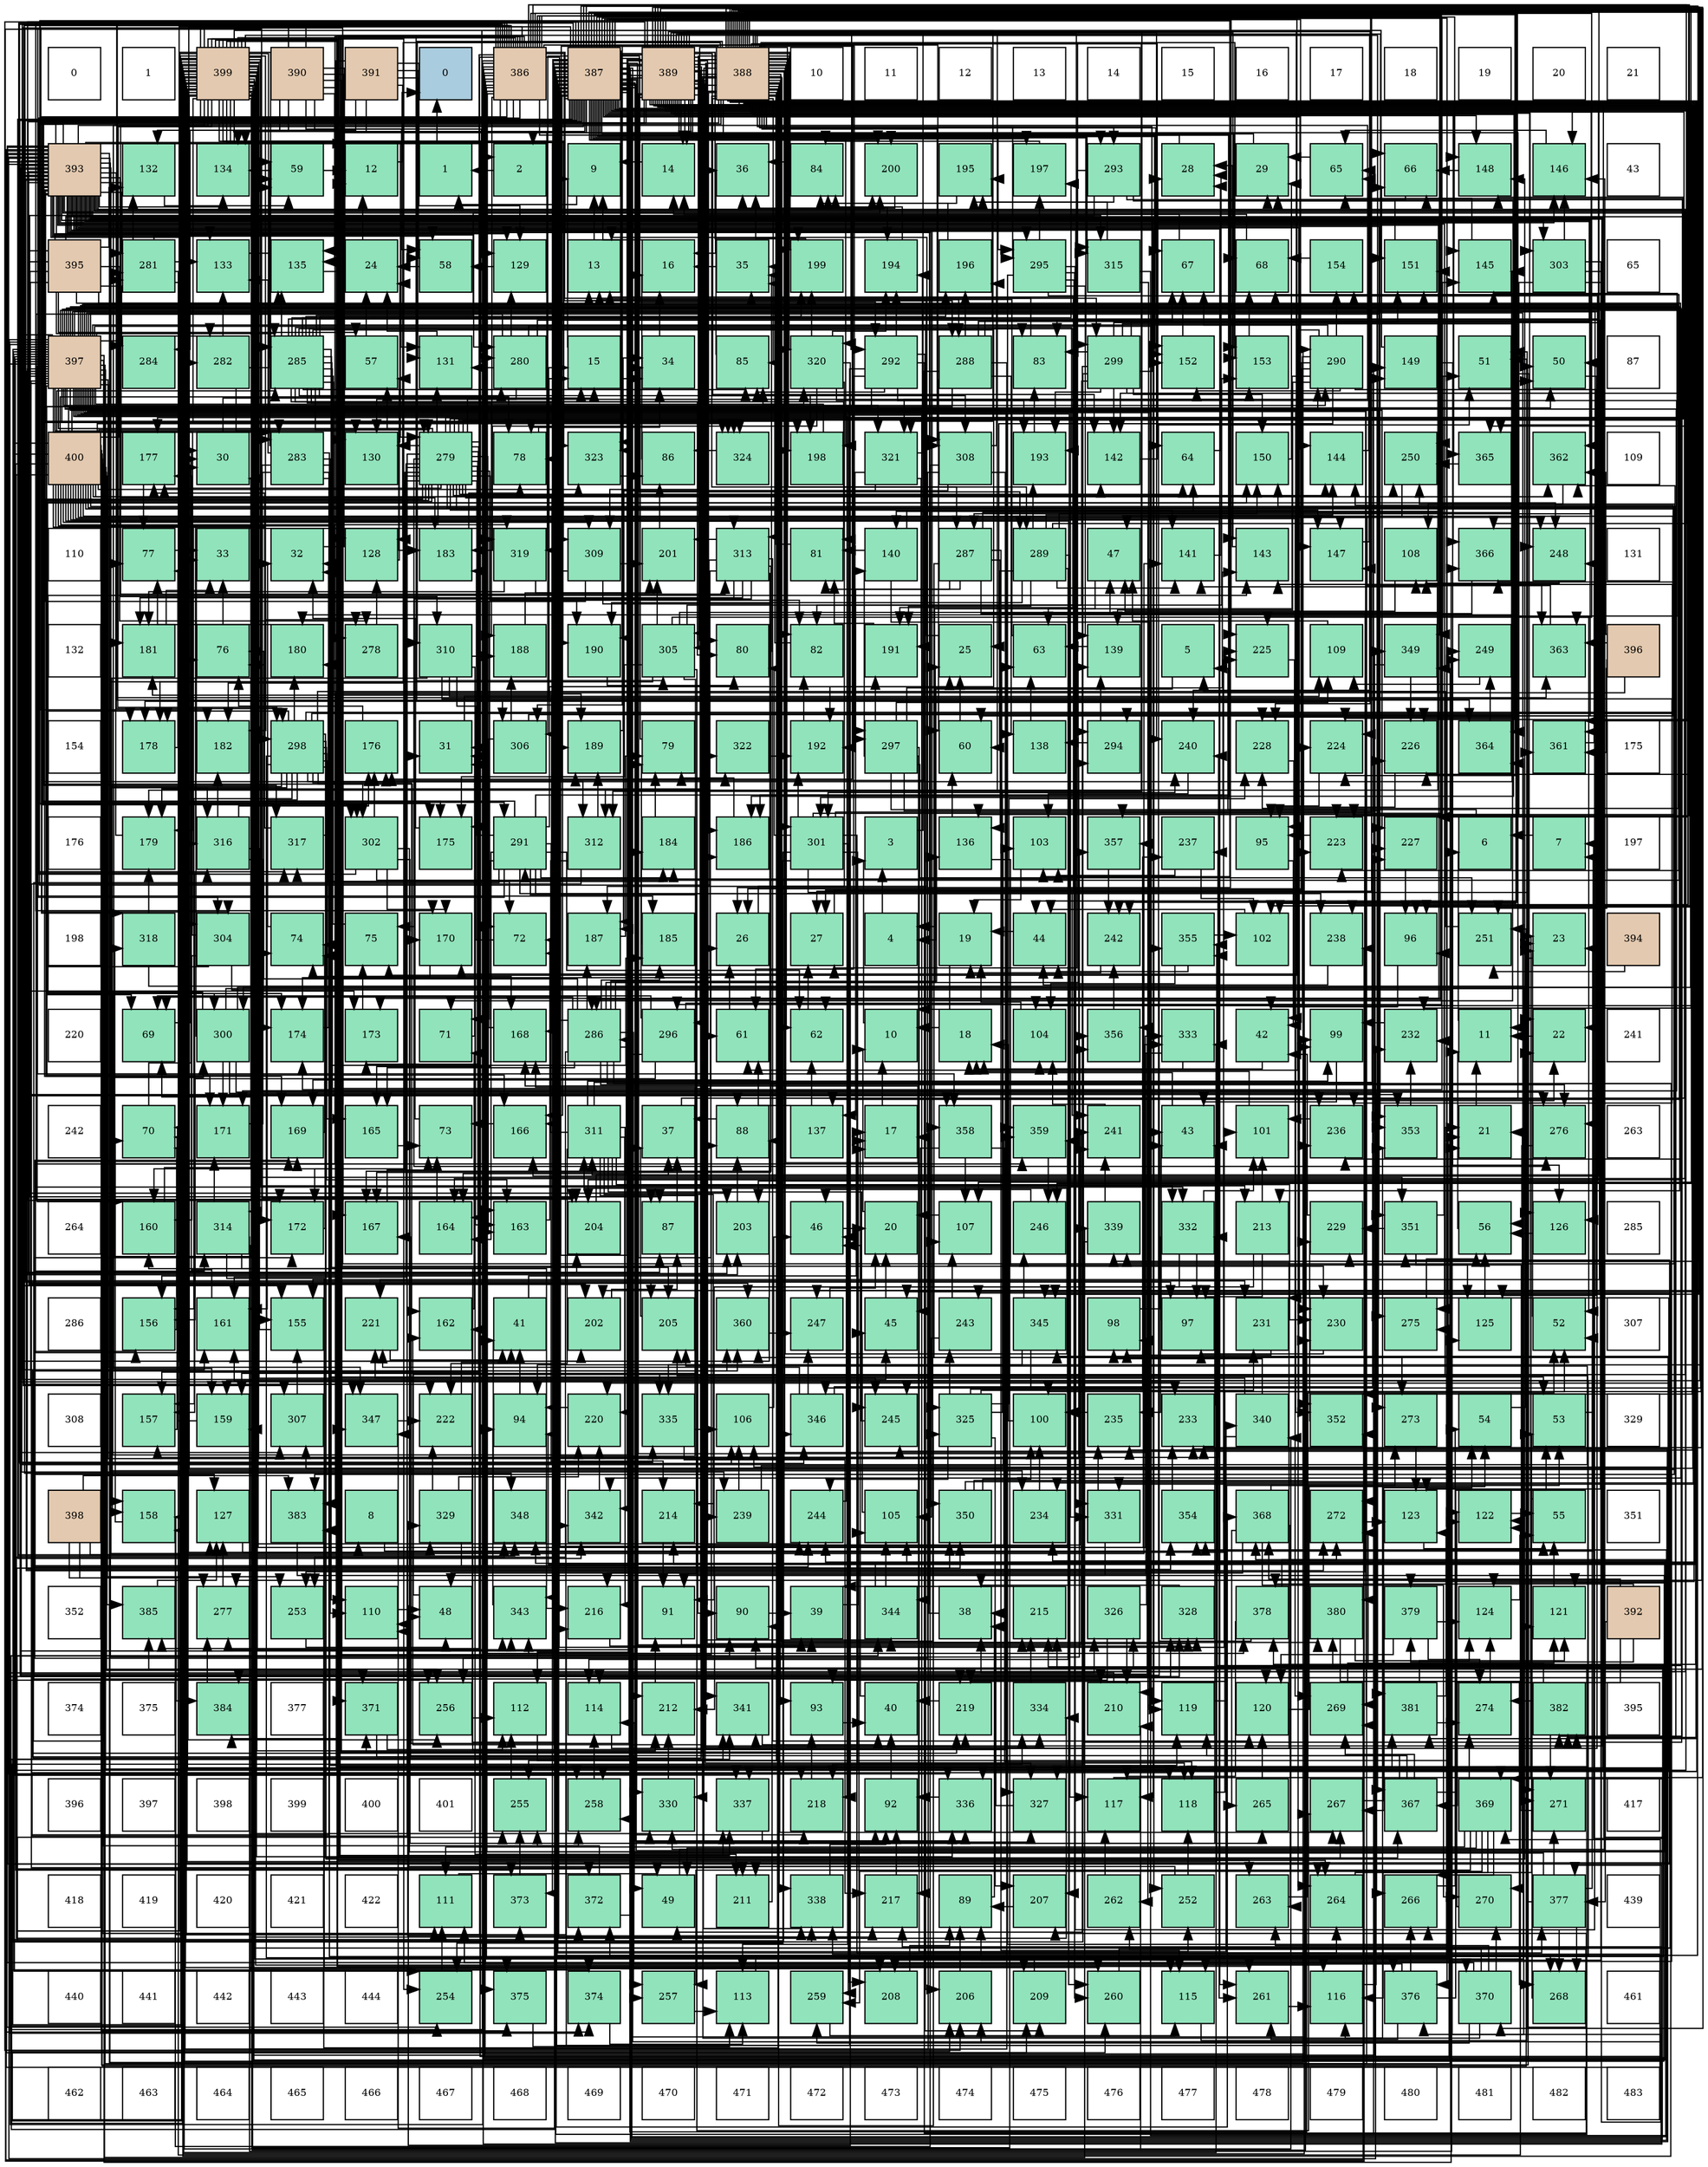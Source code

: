 digraph layout{
 rankdir=TB;
 splines=ortho;
 node [style=filled shape=square fixedsize=true width=0.6];
0[label="0", fontsize=8, fillcolor="#ffffff"];
1[label="1", fontsize=8, fillcolor="#ffffff"];
2[label="399", fontsize=8, fillcolor="#e3c9af"];
3[label="390", fontsize=8, fillcolor="#e3c9af"];
4[label="391", fontsize=8, fillcolor="#e3c9af"];
5[label="0", fontsize=8, fillcolor="#a9ccde"];
6[label="386", fontsize=8, fillcolor="#e3c9af"];
7[label="387", fontsize=8, fillcolor="#e3c9af"];
8[label="389", fontsize=8, fillcolor="#e3c9af"];
9[label="388", fontsize=8, fillcolor="#e3c9af"];
10[label="10", fontsize=8, fillcolor="#ffffff"];
11[label="11", fontsize=8, fillcolor="#ffffff"];
12[label="12", fontsize=8, fillcolor="#ffffff"];
13[label="13", fontsize=8, fillcolor="#ffffff"];
14[label="14", fontsize=8, fillcolor="#ffffff"];
15[label="15", fontsize=8, fillcolor="#ffffff"];
16[label="16", fontsize=8, fillcolor="#ffffff"];
17[label="17", fontsize=8, fillcolor="#ffffff"];
18[label="18", fontsize=8, fillcolor="#ffffff"];
19[label="19", fontsize=8, fillcolor="#ffffff"];
20[label="20", fontsize=8, fillcolor="#ffffff"];
21[label="21", fontsize=8, fillcolor="#ffffff"];
22[label="393", fontsize=8, fillcolor="#e3c9af"];
23[label="132", fontsize=8, fillcolor="#91e3bb"];
24[label="134", fontsize=8, fillcolor="#91e3bb"];
25[label="59", fontsize=8, fillcolor="#91e3bb"];
26[label="12", fontsize=8, fillcolor="#91e3bb"];
27[label="1", fontsize=8, fillcolor="#91e3bb"];
28[label="2", fontsize=8, fillcolor="#91e3bb"];
29[label="9", fontsize=8, fillcolor="#91e3bb"];
30[label="14", fontsize=8, fillcolor="#91e3bb"];
31[label="36", fontsize=8, fillcolor="#91e3bb"];
32[label="84", fontsize=8, fillcolor="#91e3bb"];
33[label="200", fontsize=8, fillcolor="#91e3bb"];
34[label="195", fontsize=8, fillcolor="#91e3bb"];
35[label="197", fontsize=8, fillcolor="#91e3bb"];
36[label="293", fontsize=8, fillcolor="#91e3bb"];
37[label="28", fontsize=8, fillcolor="#91e3bb"];
38[label="29", fontsize=8, fillcolor="#91e3bb"];
39[label="65", fontsize=8, fillcolor="#91e3bb"];
40[label="66", fontsize=8, fillcolor="#91e3bb"];
41[label="148", fontsize=8, fillcolor="#91e3bb"];
42[label="146", fontsize=8, fillcolor="#91e3bb"];
43[label="43", fontsize=8, fillcolor="#ffffff"];
44[label="395", fontsize=8, fillcolor="#e3c9af"];
45[label="281", fontsize=8, fillcolor="#91e3bb"];
46[label="133", fontsize=8, fillcolor="#91e3bb"];
47[label="135", fontsize=8, fillcolor="#91e3bb"];
48[label="24", fontsize=8, fillcolor="#91e3bb"];
49[label="58", fontsize=8, fillcolor="#91e3bb"];
50[label="129", fontsize=8, fillcolor="#91e3bb"];
51[label="13", fontsize=8, fillcolor="#91e3bb"];
52[label="16", fontsize=8, fillcolor="#91e3bb"];
53[label="35", fontsize=8, fillcolor="#91e3bb"];
54[label="199", fontsize=8, fillcolor="#91e3bb"];
55[label="194", fontsize=8, fillcolor="#91e3bb"];
56[label="196", fontsize=8, fillcolor="#91e3bb"];
57[label="295", fontsize=8, fillcolor="#91e3bb"];
58[label="315", fontsize=8, fillcolor="#91e3bb"];
59[label="67", fontsize=8, fillcolor="#91e3bb"];
60[label="68", fontsize=8, fillcolor="#91e3bb"];
61[label="154", fontsize=8, fillcolor="#91e3bb"];
62[label="151", fontsize=8, fillcolor="#91e3bb"];
63[label="145", fontsize=8, fillcolor="#91e3bb"];
64[label="303", fontsize=8, fillcolor="#91e3bb"];
65[label="65", fontsize=8, fillcolor="#ffffff"];
66[label="397", fontsize=8, fillcolor="#e3c9af"];
67[label="284", fontsize=8, fillcolor="#91e3bb"];
68[label="282", fontsize=8, fillcolor="#91e3bb"];
69[label="285", fontsize=8, fillcolor="#91e3bb"];
70[label="57", fontsize=8, fillcolor="#91e3bb"];
71[label="131", fontsize=8, fillcolor="#91e3bb"];
72[label="280", fontsize=8, fillcolor="#91e3bb"];
73[label="15", fontsize=8, fillcolor="#91e3bb"];
74[label="34", fontsize=8, fillcolor="#91e3bb"];
75[label="85", fontsize=8, fillcolor="#91e3bb"];
76[label="320", fontsize=8, fillcolor="#91e3bb"];
77[label="292", fontsize=8, fillcolor="#91e3bb"];
78[label="288", fontsize=8, fillcolor="#91e3bb"];
79[label="83", fontsize=8, fillcolor="#91e3bb"];
80[label="299", fontsize=8, fillcolor="#91e3bb"];
81[label="152", fontsize=8, fillcolor="#91e3bb"];
82[label="153", fontsize=8, fillcolor="#91e3bb"];
83[label="290", fontsize=8, fillcolor="#91e3bb"];
84[label="149", fontsize=8, fillcolor="#91e3bb"];
85[label="51", fontsize=8, fillcolor="#91e3bb"];
86[label="50", fontsize=8, fillcolor="#91e3bb"];
87[label="87", fontsize=8, fillcolor="#ffffff"];
88[label="400", fontsize=8, fillcolor="#e3c9af"];
89[label="177", fontsize=8, fillcolor="#91e3bb"];
90[label="30", fontsize=8, fillcolor="#91e3bb"];
91[label="283", fontsize=8, fillcolor="#91e3bb"];
92[label="130", fontsize=8, fillcolor="#91e3bb"];
93[label="279", fontsize=8, fillcolor="#91e3bb"];
94[label="78", fontsize=8, fillcolor="#91e3bb"];
95[label="323", fontsize=8, fillcolor="#91e3bb"];
96[label="86", fontsize=8, fillcolor="#91e3bb"];
97[label="324", fontsize=8, fillcolor="#91e3bb"];
98[label="198", fontsize=8, fillcolor="#91e3bb"];
99[label="321", fontsize=8, fillcolor="#91e3bb"];
100[label="308", fontsize=8, fillcolor="#91e3bb"];
101[label="193", fontsize=8, fillcolor="#91e3bb"];
102[label="142", fontsize=8, fillcolor="#91e3bb"];
103[label="64", fontsize=8, fillcolor="#91e3bb"];
104[label="150", fontsize=8, fillcolor="#91e3bb"];
105[label="144", fontsize=8, fillcolor="#91e3bb"];
106[label="250", fontsize=8, fillcolor="#91e3bb"];
107[label="365", fontsize=8, fillcolor="#91e3bb"];
108[label="362", fontsize=8, fillcolor="#91e3bb"];
109[label="109", fontsize=8, fillcolor="#ffffff"];
110[label="110", fontsize=8, fillcolor="#ffffff"];
111[label="77", fontsize=8, fillcolor="#91e3bb"];
112[label="33", fontsize=8, fillcolor="#91e3bb"];
113[label="32", fontsize=8, fillcolor="#91e3bb"];
114[label="128", fontsize=8, fillcolor="#91e3bb"];
115[label="183", fontsize=8, fillcolor="#91e3bb"];
116[label="319", fontsize=8, fillcolor="#91e3bb"];
117[label="309", fontsize=8, fillcolor="#91e3bb"];
118[label="201", fontsize=8, fillcolor="#91e3bb"];
119[label="313", fontsize=8, fillcolor="#91e3bb"];
120[label="81", fontsize=8, fillcolor="#91e3bb"];
121[label="140", fontsize=8, fillcolor="#91e3bb"];
122[label="287", fontsize=8, fillcolor="#91e3bb"];
123[label="289", fontsize=8, fillcolor="#91e3bb"];
124[label="47", fontsize=8, fillcolor="#91e3bb"];
125[label="141", fontsize=8, fillcolor="#91e3bb"];
126[label="143", fontsize=8, fillcolor="#91e3bb"];
127[label="147", fontsize=8, fillcolor="#91e3bb"];
128[label="108", fontsize=8, fillcolor="#91e3bb"];
129[label="366", fontsize=8, fillcolor="#91e3bb"];
130[label="248", fontsize=8, fillcolor="#91e3bb"];
131[label="131", fontsize=8, fillcolor="#ffffff"];
132[label="132", fontsize=8, fillcolor="#ffffff"];
133[label="181", fontsize=8, fillcolor="#91e3bb"];
134[label="76", fontsize=8, fillcolor="#91e3bb"];
135[label="180", fontsize=8, fillcolor="#91e3bb"];
136[label="278", fontsize=8, fillcolor="#91e3bb"];
137[label="310", fontsize=8, fillcolor="#91e3bb"];
138[label="188", fontsize=8, fillcolor="#91e3bb"];
139[label="190", fontsize=8, fillcolor="#91e3bb"];
140[label="305", fontsize=8, fillcolor="#91e3bb"];
141[label="80", fontsize=8, fillcolor="#91e3bb"];
142[label="82", fontsize=8, fillcolor="#91e3bb"];
143[label="191", fontsize=8, fillcolor="#91e3bb"];
144[label="25", fontsize=8, fillcolor="#91e3bb"];
145[label="63", fontsize=8, fillcolor="#91e3bb"];
146[label="139", fontsize=8, fillcolor="#91e3bb"];
147[label="5", fontsize=8, fillcolor="#91e3bb"];
148[label="225", fontsize=8, fillcolor="#91e3bb"];
149[label="109", fontsize=8, fillcolor="#91e3bb"];
150[label="349", fontsize=8, fillcolor="#91e3bb"];
151[label="249", fontsize=8, fillcolor="#91e3bb"];
152[label="363", fontsize=8, fillcolor="#91e3bb"];
153[label="396", fontsize=8, fillcolor="#e3c9af"];
154[label="154", fontsize=8, fillcolor="#ffffff"];
155[label="178", fontsize=8, fillcolor="#91e3bb"];
156[label="182", fontsize=8, fillcolor="#91e3bb"];
157[label="298", fontsize=8, fillcolor="#91e3bb"];
158[label="176", fontsize=8, fillcolor="#91e3bb"];
159[label="31", fontsize=8, fillcolor="#91e3bb"];
160[label="306", fontsize=8, fillcolor="#91e3bb"];
161[label="189", fontsize=8, fillcolor="#91e3bb"];
162[label="79", fontsize=8, fillcolor="#91e3bb"];
163[label="322", fontsize=8, fillcolor="#91e3bb"];
164[label="192", fontsize=8, fillcolor="#91e3bb"];
165[label="297", fontsize=8, fillcolor="#91e3bb"];
166[label="60", fontsize=8, fillcolor="#91e3bb"];
167[label="138", fontsize=8, fillcolor="#91e3bb"];
168[label="294", fontsize=8, fillcolor="#91e3bb"];
169[label="240", fontsize=8, fillcolor="#91e3bb"];
170[label="228", fontsize=8, fillcolor="#91e3bb"];
171[label="224", fontsize=8, fillcolor="#91e3bb"];
172[label="226", fontsize=8, fillcolor="#91e3bb"];
173[label="364", fontsize=8, fillcolor="#91e3bb"];
174[label="361", fontsize=8, fillcolor="#91e3bb"];
175[label="175", fontsize=8, fillcolor="#ffffff"];
176[label="176", fontsize=8, fillcolor="#ffffff"];
177[label="179", fontsize=8, fillcolor="#91e3bb"];
178[label="316", fontsize=8, fillcolor="#91e3bb"];
179[label="317", fontsize=8, fillcolor="#91e3bb"];
180[label="302", fontsize=8, fillcolor="#91e3bb"];
181[label="175", fontsize=8, fillcolor="#91e3bb"];
182[label="291", fontsize=8, fillcolor="#91e3bb"];
183[label="312", fontsize=8, fillcolor="#91e3bb"];
184[label="184", fontsize=8, fillcolor="#91e3bb"];
185[label="186", fontsize=8, fillcolor="#91e3bb"];
186[label="301", fontsize=8, fillcolor="#91e3bb"];
187[label="3", fontsize=8, fillcolor="#91e3bb"];
188[label="136", fontsize=8, fillcolor="#91e3bb"];
189[label="103", fontsize=8, fillcolor="#91e3bb"];
190[label="357", fontsize=8, fillcolor="#91e3bb"];
191[label="237", fontsize=8, fillcolor="#91e3bb"];
192[label="95", fontsize=8, fillcolor="#91e3bb"];
193[label="223", fontsize=8, fillcolor="#91e3bb"];
194[label="227", fontsize=8, fillcolor="#91e3bb"];
195[label="6", fontsize=8, fillcolor="#91e3bb"];
196[label="7", fontsize=8, fillcolor="#91e3bb"];
197[label="197", fontsize=8, fillcolor="#ffffff"];
198[label="198", fontsize=8, fillcolor="#ffffff"];
199[label="318", fontsize=8, fillcolor="#91e3bb"];
200[label="304", fontsize=8, fillcolor="#91e3bb"];
201[label="74", fontsize=8, fillcolor="#91e3bb"];
202[label="75", fontsize=8, fillcolor="#91e3bb"];
203[label="170", fontsize=8, fillcolor="#91e3bb"];
204[label="72", fontsize=8, fillcolor="#91e3bb"];
205[label="187", fontsize=8, fillcolor="#91e3bb"];
206[label="185", fontsize=8, fillcolor="#91e3bb"];
207[label="26", fontsize=8, fillcolor="#91e3bb"];
208[label="27", fontsize=8, fillcolor="#91e3bb"];
209[label="4", fontsize=8, fillcolor="#91e3bb"];
210[label="19", fontsize=8, fillcolor="#91e3bb"];
211[label="44", fontsize=8, fillcolor="#91e3bb"];
212[label="242", fontsize=8, fillcolor="#91e3bb"];
213[label="355", fontsize=8, fillcolor="#91e3bb"];
214[label="102", fontsize=8, fillcolor="#91e3bb"];
215[label="238", fontsize=8, fillcolor="#91e3bb"];
216[label="96", fontsize=8, fillcolor="#91e3bb"];
217[label="251", fontsize=8, fillcolor="#91e3bb"];
218[label="23", fontsize=8, fillcolor="#91e3bb"];
219[label="394", fontsize=8, fillcolor="#e3c9af"];
220[label="220", fontsize=8, fillcolor="#ffffff"];
221[label="69", fontsize=8, fillcolor="#91e3bb"];
222[label="300", fontsize=8, fillcolor="#91e3bb"];
223[label="174", fontsize=8, fillcolor="#91e3bb"];
224[label="173", fontsize=8, fillcolor="#91e3bb"];
225[label="71", fontsize=8, fillcolor="#91e3bb"];
226[label="168", fontsize=8, fillcolor="#91e3bb"];
227[label="286", fontsize=8, fillcolor="#91e3bb"];
228[label="296", fontsize=8, fillcolor="#91e3bb"];
229[label="61", fontsize=8, fillcolor="#91e3bb"];
230[label="62", fontsize=8, fillcolor="#91e3bb"];
231[label="10", fontsize=8, fillcolor="#91e3bb"];
232[label="18", fontsize=8, fillcolor="#91e3bb"];
233[label="104", fontsize=8, fillcolor="#91e3bb"];
234[label="356", fontsize=8, fillcolor="#91e3bb"];
235[label="333", fontsize=8, fillcolor="#91e3bb"];
236[label="42", fontsize=8, fillcolor="#91e3bb"];
237[label="99", fontsize=8, fillcolor="#91e3bb"];
238[label="232", fontsize=8, fillcolor="#91e3bb"];
239[label="11", fontsize=8, fillcolor="#91e3bb"];
240[label="22", fontsize=8, fillcolor="#91e3bb"];
241[label="241", fontsize=8, fillcolor="#ffffff"];
242[label="242", fontsize=8, fillcolor="#ffffff"];
243[label="70", fontsize=8, fillcolor="#91e3bb"];
244[label="171", fontsize=8, fillcolor="#91e3bb"];
245[label="169", fontsize=8, fillcolor="#91e3bb"];
246[label="165", fontsize=8, fillcolor="#91e3bb"];
247[label="73", fontsize=8, fillcolor="#91e3bb"];
248[label="166", fontsize=8, fillcolor="#91e3bb"];
249[label="311", fontsize=8, fillcolor="#91e3bb"];
250[label="37", fontsize=8, fillcolor="#91e3bb"];
251[label="88", fontsize=8, fillcolor="#91e3bb"];
252[label="137", fontsize=8, fillcolor="#91e3bb"];
253[label="17", fontsize=8, fillcolor="#91e3bb"];
254[label="358", fontsize=8, fillcolor="#91e3bb"];
255[label="359", fontsize=8, fillcolor="#91e3bb"];
256[label="241", fontsize=8, fillcolor="#91e3bb"];
257[label="43", fontsize=8, fillcolor="#91e3bb"];
258[label="101", fontsize=8, fillcolor="#91e3bb"];
259[label="236", fontsize=8, fillcolor="#91e3bb"];
260[label="353", fontsize=8, fillcolor="#91e3bb"];
261[label="21", fontsize=8, fillcolor="#91e3bb"];
262[label="276", fontsize=8, fillcolor="#91e3bb"];
263[label="263", fontsize=8, fillcolor="#ffffff"];
264[label="264", fontsize=8, fillcolor="#ffffff"];
265[label="160", fontsize=8, fillcolor="#91e3bb"];
266[label="314", fontsize=8, fillcolor="#91e3bb"];
267[label="172", fontsize=8, fillcolor="#91e3bb"];
268[label="167", fontsize=8, fillcolor="#91e3bb"];
269[label="164", fontsize=8, fillcolor="#91e3bb"];
270[label="163", fontsize=8, fillcolor="#91e3bb"];
271[label="204", fontsize=8, fillcolor="#91e3bb"];
272[label="87", fontsize=8, fillcolor="#91e3bb"];
273[label="203", fontsize=8, fillcolor="#91e3bb"];
274[label="46", fontsize=8, fillcolor="#91e3bb"];
275[label="20", fontsize=8, fillcolor="#91e3bb"];
276[label="107", fontsize=8, fillcolor="#91e3bb"];
277[label="246", fontsize=8, fillcolor="#91e3bb"];
278[label="339", fontsize=8, fillcolor="#91e3bb"];
279[label="332", fontsize=8, fillcolor="#91e3bb"];
280[label="213", fontsize=8, fillcolor="#91e3bb"];
281[label="229", fontsize=8, fillcolor="#91e3bb"];
282[label="351", fontsize=8, fillcolor="#91e3bb"];
283[label="56", fontsize=8, fillcolor="#91e3bb"];
284[label="126", fontsize=8, fillcolor="#91e3bb"];
285[label="285", fontsize=8, fillcolor="#ffffff"];
286[label="286", fontsize=8, fillcolor="#ffffff"];
287[label="156", fontsize=8, fillcolor="#91e3bb"];
288[label="161", fontsize=8, fillcolor="#91e3bb"];
289[label="155", fontsize=8, fillcolor="#91e3bb"];
290[label="221", fontsize=8, fillcolor="#91e3bb"];
291[label="162", fontsize=8, fillcolor="#91e3bb"];
292[label="41", fontsize=8, fillcolor="#91e3bb"];
293[label="202", fontsize=8, fillcolor="#91e3bb"];
294[label="205", fontsize=8, fillcolor="#91e3bb"];
295[label="360", fontsize=8, fillcolor="#91e3bb"];
296[label="247", fontsize=8, fillcolor="#91e3bb"];
297[label="45", fontsize=8, fillcolor="#91e3bb"];
298[label="243", fontsize=8, fillcolor="#91e3bb"];
299[label="345", fontsize=8, fillcolor="#91e3bb"];
300[label="98", fontsize=8, fillcolor="#91e3bb"];
301[label="97", fontsize=8, fillcolor="#91e3bb"];
302[label="231", fontsize=8, fillcolor="#91e3bb"];
303[label="230", fontsize=8, fillcolor="#91e3bb"];
304[label="275", fontsize=8, fillcolor="#91e3bb"];
305[label="125", fontsize=8, fillcolor="#91e3bb"];
306[label="52", fontsize=8, fillcolor="#91e3bb"];
307[label="307", fontsize=8, fillcolor="#ffffff"];
308[label="308", fontsize=8, fillcolor="#ffffff"];
309[label="157", fontsize=8, fillcolor="#91e3bb"];
310[label="159", fontsize=8, fillcolor="#91e3bb"];
311[label="307", fontsize=8, fillcolor="#91e3bb"];
312[label="347", fontsize=8, fillcolor="#91e3bb"];
313[label="222", fontsize=8, fillcolor="#91e3bb"];
314[label="94", fontsize=8, fillcolor="#91e3bb"];
315[label="220", fontsize=8, fillcolor="#91e3bb"];
316[label="335", fontsize=8, fillcolor="#91e3bb"];
317[label="106", fontsize=8, fillcolor="#91e3bb"];
318[label="346", fontsize=8, fillcolor="#91e3bb"];
319[label="245", fontsize=8, fillcolor="#91e3bb"];
320[label="325", fontsize=8, fillcolor="#91e3bb"];
321[label="100", fontsize=8, fillcolor="#91e3bb"];
322[label="235", fontsize=8, fillcolor="#91e3bb"];
323[label="233", fontsize=8, fillcolor="#91e3bb"];
324[label="340", fontsize=8, fillcolor="#91e3bb"];
325[label="352", fontsize=8, fillcolor="#91e3bb"];
326[label="273", fontsize=8, fillcolor="#91e3bb"];
327[label="54", fontsize=8, fillcolor="#91e3bb"];
328[label="53", fontsize=8, fillcolor="#91e3bb"];
329[label="329", fontsize=8, fillcolor="#ffffff"];
330[label="398", fontsize=8, fillcolor="#e3c9af"];
331[label="158", fontsize=8, fillcolor="#91e3bb"];
332[label="127", fontsize=8, fillcolor="#91e3bb"];
333[label="383", fontsize=8, fillcolor="#91e3bb"];
334[label="8", fontsize=8, fillcolor="#91e3bb"];
335[label="329", fontsize=8, fillcolor="#91e3bb"];
336[label="348", fontsize=8, fillcolor="#91e3bb"];
337[label="342", fontsize=8, fillcolor="#91e3bb"];
338[label="214", fontsize=8, fillcolor="#91e3bb"];
339[label="239", fontsize=8, fillcolor="#91e3bb"];
340[label="244", fontsize=8, fillcolor="#91e3bb"];
341[label="105", fontsize=8, fillcolor="#91e3bb"];
342[label="350", fontsize=8, fillcolor="#91e3bb"];
343[label="234", fontsize=8, fillcolor="#91e3bb"];
344[label="331", fontsize=8, fillcolor="#91e3bb"];
345[label="354", fontsize=8, fillcolor="#91e3bb"];
346[label="368", fontsize=8, fillcolor="#91e3bb"];
347[label="272", fontsize=8, fillcolor="#91e3bb"];
348[label="123", fontsize=8, fillcolor="#91e3bb"];
349[label="122", fontsize=8, fillcolor="#91e3bb"];
350[label="55", fontsize=8, fillcolor="#91e3bb"];
351[label="351", fontsize=8, fillcolor="#ffffff"];
352[label="352", fontsize=8, fillcolor="#ffffff"];
353[label="385", fontsize=8, fillcolor="#91e3bb"];
354[label="277", fontsize=8, fillcolor="#91e3bb"];
355[label="253", fontsize=8, fillcolor="#91e3bb"];
356[label="110", fontsize=8, fillcolor="#91e3bb"];
357[label="48", fontsize=8, fillcolor="#91e3bb"];
358[label="343", fontsize=8, fillcolor="#91e3bb"];
359[label="216", fontsize=8, fillcolor="#91e3bb"];
360[label="91", fontsize=8, fillcolor="#91e3bb"];
361[label="90", fontsize=8, fillcolor="#91e3bb"];
362[label="39", fontsize=8, fillcolor="#91e3bb"];
363[label="344", fontsize=8, fillcolor="#91e3bb"];
364[label="38", fontsize=8, fillcolor="#91e3bb"];
365[label="215", fontsize=8, fillcolor="#91e3bb"];
366[label="326", fontsize=8, fillcolor="#91e3bb"];
367[label="328", fontsize=8, fillcolor="#91e3bb"];
368[label="378", fontsize=8, fillcolor="#91e3bb"];
369[label="380", fontsize=8, fillcolor="#91e3bb"];
370[label="379", fontsize=8, fillcolor="#91e3bb"];
371[label="124", fontsize=8, fillcolor="#91e3bb"];
372[label="121", fontsize=8, fillcolor="#91e3bb"];
373[label="392", fontsize=8, fillcolor="#e3c9af"];
374[label="374", fontsize=8, fillcolor="#ffffff"];
375[label="375", fontsize=8, fillcolor="#ffffff"];
376[label="384", fontsize=8, fillcolor="#91e3bb"];
377[label="377", fontsize=8, fillcolor="#ffffff"];
378[label="371", fontsize=8, fillcolor="#91e3bb"];
379[label="256", fontsize=8, fillcolor="#91e3bb"];
380[label="112", fontsize=8, fillcolor="#91e3bb"];
381[label="114", fontsize=8, fillcolor="#91e3bb"];
382[label="212", fontsize=8, fillcolor="#91e3bb"];
383[label="341", fontsize=8, fillcolor="#91e3bb"];
384[label="93", fontsize=8, fillcolor="#91e3bb"];
385[label="40", fontsize=8, fillcolor="#91e3bb"];
386[label="219", fontsize=8, fillcolor="#91e3bb"];
387[label="334", fontsize=8, fillcolor="#91e3bb"];
388[label="210", fontsize=8, fillcolor="#91e3bb"];
389[label="119", fontsize=8, fillcolor="#91e3bb"];
390[label="120", fontsize=8, fillcolor="#91e3bb"];
391[label="269", fontsize=8, fillcolor="#91e3bb"];
392[label="381", fontsize=8, fillcolor="#91e3bb"];
393[label="274", fontsize=8, fillcolor="#91e3bb"];
394[label="382", fontsize=8, fillcolor="#91e3bb"];
395[label="395", fontsize=8, fillcolor="#ffffff"];
396[label="396", fontsize=8, fillcolor="#ffffff"];
397[label="397", fontsize=8, fillcolor="#ffffff"];
398[label="398", fontsize=8, fillcolor="#ffffff"];
399[label="399", fontsize=8, fillcolor="#ffffff"];
400[label="400", fontsize=8, fillcolor="#ffffff"];
401[label="401", fontsize=8, fillcolor="#ffffff"];
402[label="255", fontsize=8, fillcolor="#91e3bb"];
403[label="258", fontsize=8, fillcolor="#91e3bb"];
404[label="330", fontsize=8, fillcolor="#91e3bb"];
405[label="337", fontsize=8, fillcolor="#91e3bb"];
406[label="218", fontsize=8, fillcolor="#91e3bb"];
407[label="92", fontsize=8, fillcolor="#91e3bb"];
408[label="336", fontsize=8, fillcolor="#91e3bb"];
409[label="327", fontsize=8, fillcolor="#91e3bb"];
410[label="117", fontsize=8, fillcolor="#91e3bb"];
411[label="118", fontsize=8, fillcolor="#91e3bb"];
412[label="265", fontsize=8, fillcolor="#91e3bb"];
413[label="267", fontsize=8, fillcolor="#91e3bb"];
414[label="367", fontsize=8, fillcolor="#91e3bb"];
415[label="369", fontsize=8, fillcolor="#91e3bb"];
416[label="271", fontsize=8, fillcolor="#91e3bb"];
417[label="417", fontsize=8, fillcolor="#ffffff"];
418[label="418", fontsize=8, fillcolor="#ffffff"];
419[label="419", fontsize=8, fillcolor="#ffffff"];
420[label="420", fontsize=8, fillcolor="#ffffff"];
421[label="421", fontsize=8, fillcolor="#ffffff"];
422[label="422", fontsize=8, fillcolor="#ffffff"];
423[label="111", fontsize=8, fillcolor="#91e3bb"];
424[label="373", fontsize=8, fillcolor="#91e3bb"];
425[label="372", fontsize=8, fillcolor="#91e3bb"];
426[label="49", fontsize=8, fillcolor="#91e3bb"];
427[label="211", fontsize=8, fillcolor="#91e3bb"];
428[label="338", fontsize=8, fillcolor="#91e3bb"];
429[label="217", fontsize=8, fillcolor="#91e3bb"];
430[label="89", fontsize=8, fillcolor="#91e3bb"];
431[label="207", fontsize=8, fillcolor="#91e3bb"];
432[label="262", fontsize=8, fillcolor="#91e3bb"];
433[label="252", fontsize=8, fillcolor="#91e3bb"];
434[label="263", fontsize=8, fillcolor="#91e3bb"];
435[label="264", fontsize=8, fillcolor="#91e3bb"];
436[label="266", fontsize=8, fillcolor="#91e3bb"];
437[label="270", fontsize=8, fillcolor="#91e3bb"];
438[label="377", fontsize=8, fillcolor="#91e3bb"];
439[label="439", fontsize=8, fillcolor="#ffffff"];
440[label="440", fontsize=8, fillcolor="#ffffff"];
441[label="441", fontsize=8, fillcolor="#ffffff"];
442[label="442", fontsize=8, fillcolor="#ffffff"];
443[label="443", fontsize=8, fillcolor="#ffffff"];
444[label="444", fontsize=8, fillcolor="#ffffff"];
445[label="254", fontsize=8, fillcolor="#91e3bb"];
446[label="375", fontsize=8, fillcolor="#91e3bb"];
447[label="374", fontsize=8, fillcolor="#91e3bb"];
448[label="257", fontsize=8, fillcolor="#91e3bb"];
449[label="113", fontsize=8, fillcolor="#91e3bb"];
450[label="259", fontsize=8, fillcolor="#91e3bb"];
451[label="208", fontsize=8, fillcolor="#91e3bb"];
452[label="206", fontsize=8, fillcolor="#91e3bb"];
453[label="209", fontsize=8, fillcolor="#91e3bb"];
454[label="260", fontsize=8, fillcolor="#91e3bb"];
455[label="115", fontsize=8, fillcolor="#91e3bb"];
456[label="261", fontsize=8, fillcolor="#91e3bb"];
457[label="116", fontsize=8, fillcolor="#91e3bb"];
458[label="376", fontsize=8, fillcolor="#91e3bb"];
459[label="370", fontsize=8, fillcolor="#91e3bb"];
460[label="268", fontsize=8, fillcolor="#91e3bb"];
461[label="461", fontsize=8, fillcolor="#ffffff"];
462[label="462", fontsize=8, fillcolor="#ffffff"];
463[label="463", fontsize=8, fillcolor="#ffffff"];
464[label="464", fontsize=8, fillcolor="#ffffff"];
465[label="465", fontsize=8, fillcolor="#ffffff"];
466[label="466", fontsize=8, fillcolor="#ffffff"];
467[label="467", fontsize=8, fillcolor="#ffffff"];
468[label="468", fontsize=8, fillcolor="#ffffff"];
469[label="469", fontsize=8, fillcolor="#ffffff"];
470[label="470", fontsize=8, fillcolor="#ffffff"];
471[label="471", fontsize=8, fillcolor="#ffffff"];
472[label="472", fontsize=8, fillcolor="#ffffff"];
473[label="473", fontsize=8, fillcolor="#ffffff"];
474[label="474", fontsize=8, fillcolor="#ffffff"];
475[label="475", fontsize=8, fillcolor="#ffffff"];
476[label="476", fontsize=8, fillcolor="#ffffff"];
477[label="477", fontsize=8, fillcolor="#ffffff"];
478[label="478", fontsize=8, fillcolor="#ffffff"];
479[label="479", fontsize=8, fillcolor="#ffffff"];
480[label="480", fontsize=8, fillcolor="#ffffff"];
481[label="481", fontsize=8, fillcolor="#ffffff"];
482[label="482", fontsize=8, fillcolor="#ffffff"];
483[label="483", fontsize=8, fillcolor="#ffffff"];
edge [constraint=false, style=vis];27 -> 5;
26 -> 5;
28 -> 27;
29 -> 27;
187 -> 28;
250 -> 28;
209 -> 187;
231 -> 187;
147 -> 209;
124 -> 209;
195 -> 147;
217 -> 147;
196 -> 195;
239 -> 195;
334 -> 196;
333 -> 196;
332 -> 334;
51 -> 29;
30 -> 29;
73 -> 29;
52 -> 29;
253 -> 231;
232 -> 231;
210 -> 231;
275 -> 231;
261 -> 239;
240 -> 239;
218 -> 239;
283 -> 239;
48 -> 26;
25 -> 26;
24 -> 26;
47 -> 26;
144 -> 51;
207 -> 51;
208 -> 51;
145 -> 51;
37 -> 30;
38 -> 30;
59 -> 30;
60 -> 30;
90 -> 73;
159 -> 73;
113 -> 73;
112 -> 73;
74 -> 52;
53 -> 52;
31 -> 52;
96 -> 52;
364 -> 253;
362 -> 253;
385 -> 253;
292 -> 253;
236 -> 232;
257 -> 232;
321 -> 232;
258 -> 232;
211 -> 210;
189 -> 210;
233 -> 210;
212 -> 210;
297 -> 275;
274 -> 275;
276 -> 275;
296 -> 275;
357 -> 261;
426 -> 261;
380 -> 261;
449 -> 261;
86 -> 240;
85 -> 240;
457 -> 240;
410 -> 240;
306 -> 218;
328 -> 218;
327 -> 218;
350 -> 218;
70 -> 48;
49 -> 48;
92 -> 48;
71 -> 48;
166 -> 144;
227 -> 144;
83 -> 144;
182 -> 144;
229 -> 207;
83 -> 207;
7 -> 207;
8 -> 207;
230 -> 208;
83 -> 208;
36 -> 208;
6 -> 208;
103 -> 37;
125 -> 37;
102 -> 37;
126 -> 37;
39 -> 38;
40 -> 38;
104 -> 38;
62 -> 38;
221 -> 90;
243 -> 90;
265 -> 90;
288 -> 90;
225 -> 159;
204 -> 159;
247 -> 159;
226 -> 159;
201 -> 113;
202 -> 113;
223 -> 113;
181 -> 113;
134 -> 112;
111 -> 112;
133 -> 112;
156 -> 112;
94 -> 74;
162 -> 74;
138 -> 74;
161 -> 74;
141 -> 53;
120 -> 53;
142 -> 53;
79 -> 53;
32 -> 31;
75 -> 31;
54 -> 31;
33 -> 31;
272 -> 250;
251 -> 250;
271 -> 250;
294 -> 250;
430 -> 364;
388 -> 364;
409 -> 364;
367 -> 364;
361 -> 362;
360 -> 362;
365 -> 362;
359 -> 362;
407 -> 385;
384 -> 385;
386 -> 385;
383 -> 385;
314 -> 292;
290 -> 292;
313 -> 292;
336 -> 292;
192 -> 236;
216 -> 236;
170 -> 236;
281 -> 236;
301 -> 257;
300 -> 257;
237 -> 257;
323 -> 257;
214 -> 211;
215 -> 211;
213 -> 211;
6 -> 211;
341 -> 297;
254 -> 297;
7 -> 297;
8 -> 297;
317 -> 274;
340 -> 274;
319 -> 274;
277 -> 274;
128 -> 124;
149 -> 124;
106 -> 124;
129 -> 124;
356 -> 357;
355 -> 357;
76 -> 357;
346 -> 357;
423 -> 426;
80 -> 426;
415 -> 426;
378 -> 426;
381 -> 86;
122 -> 86;
438 -> 86;
88 -> 86;
455 -> 85;
454 -> 85;
140 -> 85;
368 -> 85;
411 -> 306;
434 -> 306;
140 -> 306;
438 -> 306;
389 -> 328;
435 -> 328;
91 -> 328;
458 -> 328;
390 -> 327;
436 -> 327;
413 -> 327;
372 -> 350;
349 -> 350;
348 -> 350;
371 -> 350;
305 -> 283;
284 -> 283;
304 -> 283;
262 -> 283;
114 -> 70;
93 -> 70;
44 -> 70;
50 -> 49;
45 -> 49;
3 -> 49;
4 -> 49;
23 -> 25;
46 -> 25;
68 -> 25;
91 -> 25;
188 -> 166;
78 -> 166;
123 -> 166;
66 -> 166;
252 -> 229;
83 -> 229;
77 -> 229;
9 -> 229;
252 -> 230;
83 -> 230;
182 -> 230;
9 -> 230;
167 -> 145;
146 -> 145;
83 -> 145;
228 -> 145;
121 -> 103;
93 -> 103;
9 -> 103;
105 -> 39;
63 -> 39;
42 -> 39;
127 -> 39;
41 -> 40;
84 -> 40;
93 -> 40;
8 -> 40;
81 -> 59;
78 -> 59;
83 -> 59;
9 -> 59;
82 -> 60;
61 -> 60;
180 -> 60;
8 -> 60;
289 -> 221;
93 -> 221;
227 -> 221;
228 -> 221;
287 -> 243;
309 -> 243;
331 -> 243;
310 -> 243;
291 -> 225;
80 -> 225;
117 -> 225;
270 -> 204;
93 -> 204;
157 -> 204;
249 -> 204;
269 -> 247;
246 -> 247;
248 -> 247;
268 -> 247;
245 -> 201;
203 -> 201;
244 -> 201;
267 -> 201;
224 -> 202;
119 -> 202;
7 -> 202;
158 -> 134;
227 -> 134;
182 -> 134;
222 -> 134;
89 -> 111;
155 -> 111;
177 -> 111;
135 -> 111;
115 -> 94;
69 -> 94;
9 -> 94;
8 -> 94;
184 -> 162;
206 -> 162;
185 -> 162;
205 -> 162;
139 -> 141;
69 -> 141;
186 -> 141;
8 -> 141;
121 -> 120;
143 -> 120;
69 -> 120;
122 -> 120;
164 -> 142;
93 -> 142;
80 -> 142;
9 -> 142;
101 -> 79;
69 -> 79;
80 -> 79;
22 -> 79;
55 -> 32;
34 -> 32;
56 -> 32;
35 -> 32;
98 -> 75;
69 -> 75;
77 -> 75;
9 -> 75;
118 -> 96;
95 -> 96;
97 -> 96;
293 -> 272;
91 -> 272;
22 -> 272;
44 -> 272;
273 -> 251;
45 -> 251;
3 -> 251;
44 -> 251;
452 -> 430;
431 -> 430;
451 -> 430;
453 -> 430;
427 -> 361;
249 -> 361;
58 -> 361;
2 -> 361;
382 -> 360;
280 -> 360;
338 -> 360;
235 -> 360;
429 -> 407;
408 -> 407;
405 -> 407;
428 -> 407;
406 -> 384;
366 -> 384;
9 -> 384;
315 -> 314;
358 -> 314;
363 -> 314;
299 -> 314;
193 -> 192;
171 -> 192;
148 -> 192;
172 -> 192;
194 -> 216;
282 -> 216;
7 -> 216;
8 -> 216;
280 -> 301;
303 -> 301;
279 -> 301;
6 -> 301;
302 -> 300;
366 -> 300;
324 -> 300;
238 -> 237;
249 -> 237;
6 -> 237;
2 -> 237;
343 -> 321;
322 -> 321;
342 -> 321;
9 -> 321;
280 -> 258;
259 -> 258;
279 -> 258;
7 -> 258;
191 -> 214;
213 -> 214;
9 -> 214;
8 -> 214;
191 -> 189;
339 -> 189;
169 -> 189;
7 -> 189;
256 -> 233;
235 -> 233;
213 -> 233;
7 -> 233;
298 -> 341;
363 -> 341;
7 -> 341;
8 -> 341;
339 -> 317;
316 -> 317;
6 -> 317;
7 -> 317;
298 -> 276;
254 -> 276;
7 -> 276;
9 -> 276;
130 -> 128;
108 -> 128;
152 -> 128;
151 -> 149;
165 -> 149;
137 -> 149;
433 -> 356;
91 -> 356;
69 -> 356;
414 -> 356;
445 -> 423;
415 -> 423;
459 -> 423;
88 -> 423;
402 -> 380;
379 -> 380;
227 -> 380;
378 -> 380;
448 -> 449;
186 -> 449;
447 -> 449;
446 -> 449;
403 -> 381;
123 -> 381;
438 -> 381;
22 -> 381;
450 -> 455;
227 -> 455;
122 -> 455;
2 -> 455;
456 -> 457;
415 -> 457;
459 -> 457;
2 -> 457;
432 -> 410;
123 -> 410;
368 -> 410;
22 -> 410;
433 -> 411;
93 -> 411;
186 -> 411;
254 -> 411;
121 -> 389;
72 -> 389;
91 -> 389;
414 -> 389;
412 -> 390;
119 -> 390;
370 -> 390;
6 -> 390;
460 -> 372;
391 -> 372;
227 -> 372;
392 -> 372;
437 -> 349;
416 -> 349;
45 -> 349;
414 -> 349;
347 -> 348;
326 -> 348;
80 -> 348;
392 -> 348;
393 -> 371;
370 -> 371;
369 -> 371;
6 -> 371;
188 -> 305;
83 -> 305;
57 -> 305;
84 -> 284;
80 -> 284;
222 -> 284;
354 -> 332;
353 -> 332;
8 -> 332;
330 -> 332;
136 -> 114;
3 -> 114;
4 -> 114;
72 -> 50;
3 -> 50;
4 -> 50;
44 -> 50;
93 -> 92;
72 -> 92;
68 -> 92;
3 -> 92;
93 -> 71;
72 -> 71;
4 -> 71;
22 -> 71;
45 -> 23;
3 -> 23;
44 -> 23;
45 -> 46;
91 -> 46;
67 -> 46;
22 -> 46;
69 -> 24;
3 -> 24;
4 -> 24;
22 -> 24;
69 -> 47;
3 -> 47;
4 -> 47;
44 -> 47;
227 -> 188;
122 -> 188;
66 -> 188;
122 -> 252;
66 -> 252;
78 -> 167;
168 -> 167;
227 -> 146;
83 -> 146;
168 -> 146;
57 -> 146;
165 -> 121;
22 -> 121;
93 -> 125;
123 -> 125;
157 -> 125;
22 -> 125;
93 -> 102;
80 -> 102;
9 -> 102;
22 -> 102;
165 -> 126;
157 -> 126;
222 -> 126;
8 -> 126;
93 -> 105;
123 -> 105;
157 -> 105;
7 -> 105;
93 -> 63;
157 -> 63;
186 -> 63;
8 -> 63;
93 -> 42;
80 -> 42;
180 -> 42;
64 -> 42;
93 -> 127;
123 -> 127;
7 -> 127;
22 -> 127;
93 -> 41;
157 -> 41;
7 -> 41;
8 -> 41;
186 -> 84;
200 -> 84;
123 -> 104;
80 -> 104;
222 -> 104;
200 -> 104;
93 -> 62;
157 -> 62;
80 -> 62;
9 -> 62;
83 -> 81;
7 -> 81;
9 -> 81;
8 -> 81;
93 -> 82;
140 -> 82;
7 -> 82;
9 -> 82;
83 -> 61;
160 -> 61;
93 -> 289;
157 -> 289;
311 -> 289;
6 -> 289;
93 -> 287;
228 -> 287;
157 -> 287;
100 -> 287;
93 -> 309;
182 -> 309;
57 -> 309;
180 -> 309;
157 -> 331;
140 -> 331;
100 -> 331;
6 -> 331;
78 -> 310;
157 -> 310;
140 -> 310;
9 -> 310;
93 -> 265;
78 -> 265;
200 -> 265;
100 -> 265;
93 -> 288;
157 -> 288;
6 -> 288;
7 -> 288;
157 -> 291;
7 -> 291;
9 -> 291;
93 -> 270;
157 -> 270;
160 -> 270;
137 -> 270;
93 -> 269;
182 -> 269;
228 -> 269;
22 -> 269;
227 -> 246;
182 -> 246;
157 -> 246;
93 -> 248;
117 -> 248;
183 -> 248;
7 -> 248;
117 -> 268;
119 -> 268;
6 -> 268;
8 -> 268;
93 -> 226;
157 -> 226;
7 -> 226;
9 -> 226;
93 -> 245;
119 -> 245;
7 -> 245;
8 -> 245;
157 -> 203;
180 -> 203;
7 -> 203;
8 -> 203;
93 -> 244;
77 -> 244;
222 -> 244;
266 -> 244;
93 -> 267;
58 -> 267;
178 -> 267;
7 -> 267;
93 -> 224;
36 -> 224;
22 -> 224;
119 -> 223;
178 -> 223;
7 -> 223;
8 -> 223;
93 -> 181;
140 -> 181;
7 -> 181;
8 -> 181;
78 -> 158;
180 -> 158;
178 -> 158;
8 -> 158;
93 -> 89;
36 -> 89;
200 -> 89;
179 -> 89;
93 -> 155;
77 -> 155;
157 -> 155;
9 -> 155;
93 -> 177;
78 -> 177;
119 -> 177;
199 -> 177;
36 -> 135;
157 -> 135;
179 -> 135;
227 -> 133;
119 -> 133;
116 -> 133;
7 -> 133;
119 -> 156;
178 -> 156;
6 -> 156;
8 -> 156;
69 -> 115;
182 -> 115;
76 -> 115;
22 -> 115;
69 -> 184;
182 -> 184;
228 -> 184;
69 -> 206;
227 -> 206;
6 -> 206;
69 -> 185;
6 -> 185;
9 -> 185;
22 -> 185;
227 -> 205;
100 -> 205;
76 -> 205;
99 -> 205;
69 -> 138;
160 -> 138;
137 -> 138;
69 -> 161;
183 -> 161;
7 -> 161;
9 -> 161;
69 -> 139;
123 -> 139;
7 -> 139;
22 -> 139;
69 -> 143;
123 -> 143;
165 -> 143;
99 -> 143;
69 -> 164;
186 -> 164;
99 -> 164;
163 -> 164;
69 -> 101;
123 -> 101;
80 -> 101;
76 -> 101;
77 -> 55;
76 -> 55;
99 -> 55;
9 -> 55;
69 -> 34;
36 -> 34;
58 -> 34;
69 -> 56;
78 -> 56;
100 -> 56;
69 -> 35;
57 -> 35;
7 -> 35;
69 -> 98;
7 -> 98;
9 -> 98;
22 -> 98;
69 -> 54;
76 -> 54;
9 -> 54;
8 -> 54;
69 -> 33;
7 -> 33;
8 -> 33;
22 -> 33;
140 -> 118;
117 -> 118;
119 -> 118;
116 -> 118;
72 -> 293;
3 -> 293;
44 -> 293;
69 -> 273;
3 -> 273;
22 -> 273;
44 -> 273;
72 -> 271;
91 -> 271;
22 -> 271;
44 -> 271;
69 -> 294;
3 -> 294;
22 -> 294;
44 -> 294;
64 -> 452;
7 -> 452;
66 -> 452;
2 -> 452;
77 -> 431;
320 -> 431;
66 -> 431;
64 -> 451;
266 -> 451;
66 -> 451;
77 -> 453;
266 -> 453;
2 -> 453;
182 -> 388;
366 -> 388;
66 -> 388;
2 -> 388;
165 -> 427;
137 -> 427;
183 -> 427;
335 -> 382;
404 -> 382;
344 -> 382;
2 -> 382;
249 -> 280;
66 -> 280;
182 -> 338;
279 -> 338;
9 -> 338;
64 -> 365;
387 -> 365;
9 -> 365;
2 -> 365;
182 -> 359;
77 -> 359;
249 -> 359;
266 -> 359;
316 -> 429;
7 -> 429;
66 -> 429;
2 -> 429;
278 -> 406;
7 -> 406;
22 -> 406;
66 -> 406;
324 -> 386;
6 -> 386;
8 -> 386;
22 -> 386;
249 -> 315;
335 -> 315;
337 -> 315;
2 -> 315;
324 -> 290;
318 -> 290;
66 -> 290;
249 -> 313;
335 -> 313;
312 -> 313;
66 -> 313;
64 -> 193;
7 -> 193;
66 -> 193;
2 -> 193;
150 -> 171;
342 -> 171;
7 -> 171;
8 -> 171;
182 -> 148;
7 -> 148;
66 -> 148;
2 -> 148;
150 -> 172;
342 -> 172;
6 -> 172;
7 -> 172;
249 -> 194;
318 -> 194;
7 -> 194;
66 -> 194;
320 -> 170;
7 -> 170;
8 -> 170;
66 -> 170;
282 -> 281;
325 -> 281;
9 -> 281;
249 -> 303;
7 -> 303;
22 -> 303;
2 -> 303;
320 -> 302;
7 -> 302;
66 -> 302;
260 -> 238;
7 -> 238;
8 -> 238;
66 -> 238;
345 -> 323;
6 -> 323;
9 -> 323;
2 -> 323;
137 -> 343;
8 -> 343;
2 -> 343;
344 -> 322;
279 -> 322;
8 -> 322;
137 -> 259;
7 -> 259;
66 -> 259;
2 -> 259;
320 -> 191;
66 -> 191;
182 -> 215;
7 -> 215;
22 -> 215;
249 -> 339;
22 -> 339;
320 -> 169;
7 -> 169;
8 -> 169;
2 -> 169;
182 -> 256;
278 -> 256;
7 -> 256;
9 -> 256;
234 -> 212;
190 -> 212;
6 -> 212;
7 -> 212;
320 -> 298;
2 -> 298;
320 -> 340;
6 -> 340;
66 -> 340;
2 -> 340;
249 -> 319;
299 -> 319;
7 -> 319;
2 -> 319;
299 -> 277;
255 -> 277;
8 -> 277;
318 -> 296;
295 -> 296;
8 -> 296;
174 -> 130;
6 -> 130;
9 -> 130;
88 -> 130;
266 -> 151;
199 -> 151;
173 -> 151;
107 -> 106;
7 -> 106;
2 -> 106;
88 -> 106;
165 -> 217;
219 -> 217;
153 -> 217;
88 -> 217;
165 -> 433;
22 -> 433;
227 -> 355;
122 -> 355;
88 -> 355;
186 -> 445;
22 -> 445;
2 -> 445;
88 -> 445;
80 -> 402;
425 -> 402;
424 -> 402;
9 -> 402;
186 -> 379;
22 -> 379;
2 -> 379;
88 -> 379;
227 -> 448;
415 -> 448;
425 -> 448;
458 -> 403;
22 -> 403;
66 -> 403;
88 -> 403;
415 -> 450;
459 -> 450;
66 -> 450;
57 -> 454;
22 -> 454;
2 -> 454;
88 -> 454;
458 -> 456;
22 -> 456;
2 -> 456;
88 -> 456;
459 -> 432;
88 -> 432;
346 -> 434;
459 -> 434;
2 -> 434;
186 -> 435;
22 -> 435;
66 -> 435;
2 -> 435;
180 -> 412;
346 -> 412;
93 -> 436;
222 -> 436;
415 -> 436;
458 -> 436;
157 -> 413;
140 -> 413;
370 -> 413;
9 -> 413;
91 -> 460;
57 -> 460;
438 -> 460;
369 -> 460;
414 -> 391;
22 -> 391;
66 -> 391;
88 -> 391;
346 -> 437;
459 -> 437;
66 -> 437;
186 -> 416;
282 -> 416;
438 -> 416;
394 -> 416;
91 -> 347;
165 -> 347;
368 -> 347;
394 -> 347;
122 -> 326;
346 -> 326;
66 -> 326;
415 -> 393;
370 -> 393;
392 -> 393;
394 -> 393;
93 -> 304;
165 -> 304;
22 -> 304;
93 -> 262;
227 -> 262;
57 -> 262;
222 -> 262;
376 -> 354;
9 -> 354;
8 -> 354;
330 -> 354;
44 -> 136;
2 -> 136;
88 -> 136;
66 -> 93;
2 -> 93;
88 -> 93;
22 -> 72;
2 -> 72;
88 -> 72;
22 -> 45;
66 -> 45;
88 -> 45;
22 -> 68;
44 -> 68;
66 -> 91;
2 -> 91;
88 -> 91;
4 -> 67;
44 -> 67;
66 -> 69;
2 -> 69;
88 -> 69;
6 -> 227;
7 -> 227;
8 -> 227;
9 -> 122;
22 -> 122;
6 -> 78;
7 -> 78;
9 -> 123;
8 -> 123;
22 -> 83;
66 -> 83;
88 -> 83;
6 -> 182;
8 -> 182;
7 -> 77;
8 -> 77;
7 -> 36;
9 -> 36;
9 -> 168;
66 -> 168;
88 -> 168;
6 -> 57;
7 -> 57;
9 -> 57;
6 -> 228;
9 -> 228;
7 -> 165;
9 -> 165;
22 -> 157;
2 -> 157;
88 -> 157;
7 -> 80;
8 -> 80;
9 -> 222;
66 -> 222;
2 -> 222;
7 -> 186;
9 -> 186;
8 -> 186;
9 -> 180;
22 -> 180;
2 -> 180;
8 -> 64;
22 -> 64;
22 -> 200;
66 -> 200;
2 -> 200;
9 -> 140;
8 -> 140;
2 -> 140;
7 -> 160;
9 -> 160;
8 -> 160;
6 -> 311;
8 -> 311;
22 -> 311;
6 -> 100;
9 -> 100;
8 -> 100;
9 -> 117;
2 -> 117;
88 -> 117;
9 -> 137;
22 -> 137;
9 -> 249;
8 -> 249;
9 -> 183;
8 -> 183;
22 -> 183;
9 -> 119;
2 -> 119;
88 -> 119;
7 -> 266;
22 -> 266;
7 -> 58;
8 -> 58;
22 -> 58;
8 -> 178;
2 -> 178;
88 -> 178;
7 -> 179;
9 -> 179;
8 -> 179;
6 -> 199;
22 -> 199;
6 -> 116;
2 -> 116;
88 -> 116;
9 -> 76;
66 -> 76;
2 -> 76;
22 -> 99;
66 -> 99;
2 -> 99;
7 -> 163;
22 -> 163;
7 -> 95;
8 -> 95;
2 -> 95;
88 -> 95;
22 -> 97;
66 -> 97;
2 -> 97;
88 -> 97;
9 -> 320;
22 -> 320;
6 -> 366;
7 -> 366;
7 -> 409;
9 -> 409;
8 -> 409;
66 -> 409;
6 -> 367;
7 -> 367;
8 -> 367;
66 -> 367;
7 -> 335;
9 -> 335;
7 -> 404;
9 -> 404;
22 -> 404;
2 -> 404;
9 -> 344;
22 -> 344;
66 -> 344;
9 -> 279;
66 -> 279;
2 -> 279;
6 -> 235;
9 -> 235;
2 -> 235;
7 -> 387;
8 -> 387;
2 -> 387;
6 -> 316;
9 -> 316;
22 -> 316;
7 -> 408;
9 -> 408;
22 -> 408;
2 -> 408;
6 -> 405;
7 -> 405;
22 -> 405;
66 -> 405;
9 -> 428;
8 -> 428;
22 -> 428;
66 -> 428;
6 -> 278;
9 -> 278;
66 -> 278;
7 -> 324;
2 -> 324;
7 -> 383;
8 -> 383;
22 -> 383;
2 -> 383;
7 -> 337;
8 -> 337;
66 -> 337;
2 -> 337;
7 -> 358;
9 -> 358;
22 -> 358;
2 -> 358;
8 -> 363;
22 -> 363;
2 -> 363;
9 -> 299;
66 -> 299;
2 -> 299;
9 -> 318;
66 -> 318;
2 -> 318;
7 -> 312;
8 -> 312;
22 -> 312;
66 -> 312;
7 -> 336;
8 -> 336;
66 -> 336;
2 -> 336;
8 -> 150;
66 -> 150;
2 -> 150;
22 -> 342;
66 -> 342;
2 -> 342;
22 -> 282;
66 -> 282;
2 -> 282;
7 -> 325;
8 -> 325;
22 -> 325;
66 -> 325;
7 -> 260;
9 -> 260;
22 -> 260;
66 -> 260;
7 -> 345;
9 -> 345;
66 -> 345;
22 -> 213;
66 -> 213;
2 -> 213;
8 -> 234;
22 -> 234;
66 -> 234;
8 -> 190;
22 -> 190;
2 -> 190;
22 -> 254;
66 -> 254;
2 -> 254;
7 -> 255;
8 -> 255;
66 -> 255;
2 -> 255;
7 -> 295;
8 -> 295;
66 -> 295;
2 -> 295;
9 -> 174;
153 -> 174;
66 -> 174;
88 -> 174;
6 -> 108;
22 -> 108;
153 -> 108;
88 -> 108;
6 -> 152;
7 -> 152;
153 -> 152;
88 -> 152;
6 -> 173;
9 -> 173;
2 -> 173;
6 -> 107;
7 -> 107;
9 -> 107;
6 -> 129;
7 -> 129;
9 -> 129;
66 -> 129;
7 -> 414;
9 -> 414;
373 -> 414;
7 -> 346;
8 -> 346;
373 -> 346;
6 -> 415;
7 -> 415;
8 -> 415;
9 -> 459;
22 -> 459;
9 -> 378;
2 -> 378;
88 -> 378;
9 -> 425;
66 -> 425;
88 -> 425;
22 -> 424;
66 -> 424;
88 -> 424;
66 -> 447;
2 -> 447;
88 -> 447;
22 -> 446;
66 -> 446;
88 -> 446;
6 -> 458;
7 -> 458;
9 -> 458;
6 -> 438;
7 -> 438;
373 -> 438;
6 -> 368;
7 -> 368;
373 -> 368;
7 -> 370;
373 -> 370;
9 -> 369;
8 -> 369;
66 -> 369;
9 -> 392;
66 -> 392;
2 -> 392;
9 -> 394;
66 -> 394;
88 -> 394;
9 -> 333;
153 -> 333;
330 -> 333;
88 -> 333;
6 -> 376;
330 -> 376;
88 -> 376;
6 -> 353;
9 -> 353;
88 -> 353;
edge [constraint=true, style=invis];
0 -> 22 -> 44 -> 66 -> 88 -> 110 -> 132 -> 154 -> 176 -> 198 -> 220 -> 242 -> 264 -> 286 -> 308 -> 330 -> 352 -> 374 -> 396 -> 418 -> 440 -> 462;
1 -> 23 -> 45 -> 67 -> 89 -> 111 -> 133 -> 155 -> 177 -> 199 -> 221 -> 243 -> 265 -> 287 -> 309 -> 331 -> 353 -> 375 -> 397 -> 419 -> 441 -> 463;
2 -> 24 -> 46 -> 68 -> 90 -> 112 -> 134 -> 156 -> 178 -> 200 -> 222 -> 244 -> 266 -> 288 -> 310 -> 332 -> 354 -> 376 -> 398 -> 420 -> 442 -> 464;
3 -> 25 -> 47 -> 69 -> 91 -> 113 -> 135 -> 157 -> 179 -> 201 -> 223 -> 245 -> 267 -> 289 -> 311 -> 333 -> 355 -> 377 -> 399 -> 421 -> 443 -> 465;
4 -> 26 -> 48 -> 70 -> 92 -> 114 -> 136 -> 158 -> 180 -> 202 -> 224 -> 246 -> 268 -> 290 -> 312 -> 334 -> 356 -> 378 -> 400 -> 422 -> 444 -> 466;
5 -> 27 -> 49 -> 71 -> 93 -> 115 -> 137 -> 159 -> 181 -> 203 -> 225 -> 247 -> 269 -> 291 -> 313 -> 335 -> 357 -> 379 -> 401 -> 423 -> 445 -> 467;
6 -> 28 -> 50 -> 72 -> 94 -> 116 -> 138 -> 160 -> 182 -> 204 -> 226 -> 248 -> 270 -> 292 -> 314 -> 336 -> 358 -> 380 -> 402 -> 424 -> 446 -> 468;
7 -> 29 -> 51 -> 73 -> 95 -> 117 -> 139 -> 161 -> 183 -> 205 -> 227 -> 249 -> 271 -> 293 -> 315 -> 337 -> 359 -> 381 -> 403 -> 425 -> 447 -> 469;
8 -> 30 -> 52 -> 74 -> 96 -> 118 -> 140 -> 162 -> 184 -> 206 -> 228 -> 250 -> 272 -> 294 -> 316 -> 338 -> 360 -> 382 -> 404 -> 426 -> 448 -> 470;
9 -> 31 -> 53 -> 75 -> 97 -> 119 -> 141 -> 163 -> 185 -> 207 -> 229 -> 251 -> 273 -> 295 -> 317 -> 339 -> 361 -> 383 -> 405 -> 427 -> 449 -> 471;
10 -> 32 -> 54 -> 76 -> 98 -> 120 -> 142 -> 164 -> 186 -> 208 -> 230 -> 252 -> 274 -> 296 -> 318 -> 340 -> 362 -> 384 -> 406 -> 428 -> 450 -> 472;
11 -> 33 -> 55 -> 77 -> 99 -> 121 -> 143 -> 165 -> 187 -> 209 -> 231 -> 253 -> 275 -> 297 -> 319 -> 341 -> 363 -> 385 -> 407 -> 429 -> 451 -> 473;
12 -> 34 -> 56 -> 78 -> 100 -> 122 -> 144 -> 166 -> 188 -> 210 -> 232 -> 254 -> 276 -> 298 -> 320 -> 342 -> 364 -> 386 -> 408 -> 430 -> 452 -> 474;
13 -> 35 -> 57 -> 79 -> 101 -> 123 -> 145 -> 167 -> 189 -> 211 -> 233 -> 255 -> 277 -> 299 -> 321 -> 343 -> 365 -> 387 -> 409 -> 431 -> 453 -> 475;
14 -> 36 -> 58 -> 80 -> 102 -> 124 -> 146 -> 168 -> 190 -> 212 -> 234 -> 256 -> 278 -> 300 -> 322 -> 344 -> 366 -> 388 -> 410 -> 432 -> 454 -> 476;
15 -> 37 -> 59 -> 81 -> 103 -> 125 -> 147 -> 169 -> 191 -> 213 -> 235 -> 257 -> 279 -> 301 -> 323 -> 345 -> 367 -> 389 -> 411 -> 433 -> 455 -> 477;
16 -> 38 -> 60 -> 82 -> 104 -> 126 -> 148 -> 170 -> 192 -> 214 -> 236 -> 258 -> 280 -> 302 -> 324 -> 346 -> 368 -> 390 -> 412 -> 434 -> 456 -> 478;
17 -> 39 -> 61 -> 83 -> 105 -> 127 -> 149 -> 171 -> 193 -> 215 -> 237 -> 259 -> 281 -> 303 -> 325 -> 347 -> 369 -> 391 -> 413 -> 435 -> 457 -> 479;
18 -> 40 -> 62 -> 84 -> 106 -> 128 -> 150 -> 172 -> 194 -> 216 -> 238 -> 260 -> 282 -> 304 -> 326 -> 348 -> 370 -> 392 -> 414 -> 436 -> 458 -> 480;
19 -> 41 -> 63 -> 85 -> 107 -> 129 -> 151 -> 173 -> 195 -> 217 -> 239 -> 261 -> 283 -> 305 -> 327 -> 349 -> 371 -> 393 -> 415 -> 437 -> 459 -> 481;
20 -> 42 -> 64 -> 86 -> 108 -> 130 -> 152 -> 174 -> 196 -> 218 -> 240 -> 262 -> 284 -> 306 -> 328 -> 350 -> 372 -> 394 -> 416 -> 438 -> 460 -> 482;
21 -> 43 -> 65 -> 87 -> 109 -> 131 -> 153 -> 175 -> 197 -> 219 -> 241 -> 263 -> 285 -> 307 -> 329 -> 351 -> 373 -> 395 -> 417 -> 439 -> 461 -> 483;
rank = same {0 -> 1 -> 2 -> 3 -> 4 -> 5 -> 6 -> 7 -> 8 -> 9 -> 10 -> 11 -> 12 -> 13 -> 14 -> 15 -> 16 -> 17 -> 18 -> 19 -> 20 -> 21};
rank = same {22 -> 23 -> 24 -> 25 -> 26 -> 27 -> 28 -> 29 -> 30 -> 31 -> 32 -> 33 -> 34 -> 35 -> 36 -> 37 -> 38 -> 39 -> 40 -> 41 -> 42 -> 43};
rank = same {44 -> 45 -> 46 -> 47 -> 48 -> 49 -> 50 -> 51 -> 52 -> 53 -> 54 -> 55 -> 56 -> 57 -> 58 -> 59 -> 60 -> 61 -> 62 -> 63 -> 64 -> 65};
rank = same {66 -> 67 -> 68 -> 69 -> 70 -> 71 -> 72 -> 73 -> 74 -> 75 -> 76 -> 77 -> 78 -> 79 -> 80 -> 81 -> 82 -> 83 -> 84 -> 85 -> 86 -> 87};
rank = same {88 -> 89 -> 90 -> 91 -> 92 -> 93 -> 94 -> 95 -> 96 -> 97 -> 98 -> 99 -> 100 -> 101 -> 102 -> 103 -> 104 -> 105 -> 106 -> 107 -> 108 -> 109};
rank = same {110 -> 111 -> 112 -> 113 -> 114 -> 115 -> 116 -> 117 -> 118 -> 119 -> 120 -> 121 -> 122 -> 123 -> 124 -> 125 -> 126 -> 127 -> 128 -> 129 -> 130 -> 131};
rank = same {132 -> 133 -> 134 -> 135 -> 136 -> 137 -> 138 -> 139 -> 140 -> 141 -> 142 -> 143 -> 144 -> 145 -> 146 -> 147 -> 148 -> 149 -> 150 -> 151 -> 152 -> 153};
rank = same {154 -> 155 -> 156 -> 157 -> 158 -> 159 -> 160 -> 161 -> 162 -> 163 -> 164 -> 165 -> 166 -> 167 -> 168 -> 169 -> 170 -> 171 -> 172 -> 173 -> 174 -> 175};
rank = same {176 -> 177 -> 178 -> 179 -> 180 -> 181 -> 182 -> 183 -> 184 -> 185 -> 186 -> 187 -> 188 -> 189 -> 190 -> 191 -> 192 -> 193 -> 194 -> 195 -> 196 -> 197};
rank = same {198 -> 199 -> 200 -> 201 -> 202 -> 203 -> 204 -> 205 -> 206 -> 207 -> 208 -> 209 -> 210 -> 211 -> 212 -> 213 -> 214 -> 215 -> 216 -> 217 -> 218 -> 219};
rank = same {220 -> 221 -> 222 -> 223 -> 224 -> 225 -> 226 -> 227 -> 228 -> 229 -> 230 -> 231 -> 232 -> 233 -> 234 -> 235 -> 236 -> 237 -> 238 -> 239 -> 240 -> 241};
rank = same {242 -> 243 -> 244 -> 245 -> 246 -> 247 -> 248 -> 249 -> 250 -> 251 -> 252 -> 253 -> 254 -> 255 -> 256 -> 257 -> 258 -> 259 -> 260 -> 261 -> 262 -> 263};
rank = same {264 -> 265 -> 266 -> 267 -> 268 -> 269 -> 270 -> 271 -> 272 -> 273 -> 274 -> 275 -> 276 -> 277 -> 278 -> 279 -> 280 -> 281 -> 282 -> 283 -> 284 -> 285};
rank = same {286 -> 287 -> 288 -> 289 -> 290 -> 291 -> 292 -> 293 -> 294 -> 295 -> 296 -> 297 -> 298 -> 299 -> 300 -> 301 -> 302 -> 303 -> 304 -> 305 -> 306 -> 307};
rank = same {308 -> 309 -> 310 -> 311 -> 312 -> 313 -> 314 -> 315 -> 316 -> 317 -> 318 -> 319 -> 320 -> 321 -> 322 -> 323 -> 324 -> 325 -> 326 -> 327 -> 328 -> 329};
rank = same {330 -> 331 -> 332 -> 333 -> 334 -> 335 -> 336 -> 337 -> 338 -> 339 -> 340 -> 341 -> 342 -> 343 -> 344 -> 345 -> 346 -> 347 -> 348 -> 349 -> 350 -> 351};
rank = same {352 -> 353 -> 354 -> 355 -> 356 -> 357 -> 358 -> 359 -> 360 -> 361 -> 362 -> 363 -> 364 -> 365 -> 366 -> 367 -> 368 -> 369 -> 370 -> 371 -> 372 -> 373};
rank = same {374 -> 375 -> 376 -> 377 -> 378 -> 379 -> 380 -> 381 -> 382 -> 383 -> 384 -> 385 -> 386 -> 387 -> 388 -> 389 -> 390 -> 391 -> 392 -> 393 -> 394 -> 395};
rank = same {396 -> 397 -> 398 -> 399 -> 400 -> 401 -> 402 -> 403 -> 404 -> 405 -> 406 -> 407 -> 408 -> 409 -> 410 -> 411 -> 412 -> 413 -> 414 -> 415 -> 416 -> 417};
rank = same {418 -> 419 -> 420 -> 421 -> 422 -> 423 -> 424 -> 425 -> 426 -> 427 -> 428 -> 429 -> 430 -> 431 -> 432 -> 433 -> 434 -> 435 -> 436 -> 437 -> 438 -> 439};
rank = same {440 -> 441 -> 442 -> 443 -> 444 -> 445 -> 446 -> 447 -> 448 -> 449 -> 450 -> 451 -> 452 -> 453 -> 454 -> 455 -> 456 -> 457 -> 458 -> 459 -> 460 -> 461};
rank = same {462 -> 463 -> 464 -> 465 -> 466 -> 467 -> 468 -> 469 -> 470 -> 471 -> 472 -> 473 -> 474 -> 475 -> 476 -> 477 -> 478 -> 479 -> 480 -> 481 -> 482 -> 483};
}